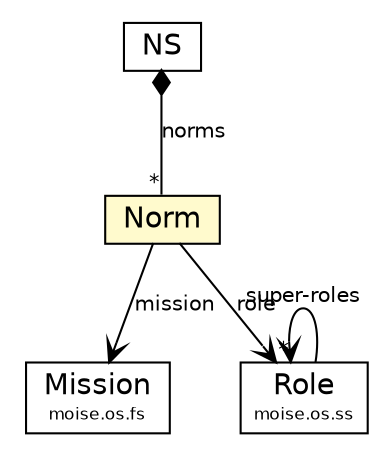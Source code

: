 #!/usr/local/bin/dot
#
# Class diagram 
# Generated by UMLGraph version R5_6_6-1-g9240c4 (http://www.umlgraph.org/)
#

digraph G {
	edge [fontname="Helvetica",fontsize=10,labelfontname="Helvetica",labelfontsize=10];
	node [fontname="Helvetica",fontsize=10,shape=plaintext];
	nodesep=0.25;
	ranksep=0.5;
	// moise.os.fs.Mission
	c7140 [label=<<table title="moise.os.fs.Mission" border="0" cellborder="1" cellspacing="0" cellpadding="2" port="p" href="../fs/Mission.html">
		<tr><td><table border="0" cellspacing="0" cellpadding="1">
<tr><td align="center" balign="center"> Mission </td></tr>
<tr><td align="center" balign="center"><font point-size="8.0"> moise.os.fs </font></td></tr>
		</table></td></tr>
		</table>>, URL="../fs/Mission.html", fontname="Helvetica", fontcolor="black", fontsize=14.0];
	// moise.os.ns.Norm
	c7145 [label=<<table title="moise.os.ns.Norm" border="0" cellborder="1" cellspacing="0" cellpadding="2" port="p" bgcolor="lemonChiffon" href="./Norm.html">
		<tr><td><table border="0" cellspacing="0" cellpadding="1">
<tr><td align="center" balign="center"> Norm </td></tr>
		</table></td></tr>
		</table>>, URL="./Norm.html", fontname="Helvetica", fontcolor="black", fontsize=14.0];
	// moise.os.ns.NS
	c7146 [label=<<table title="moise.os.ns.NS" border="0" cellborder="1" cellspacing="0" cellpadding="2" port="p" href="./NS.html">
		<tr><td><table border="0" cellspacing="0" cellpadding="1">
<tr><td align="center" balign="center"> NS </td></tr>
		</table></td></tr>
		</table>>, URL="./NS.html", fontname="Helvetica", fontcolor="black", fontsize=14.0];
	// moise.os.ss.Role
	c7151 [label=<<table title="moise.os.ss.Role" border="0" cellborder="1" cellspacing="0" cellpadding="2" port="p" href="../ss/Role.html">
		<tr><td><table border="0" cellspacing="0" cellpadding="1">
<tr><td align="center" balign="center"> Role </td></tr>
<tr><td align="center" balign="center"><font point-size="8.0"> moise.os.ss </font></td></tr>
		</table></td></tr>
		</table>>, URL="../ss/Role.html", fontname="Helvetica", fontcolor="black", fontsize=14.0];
	// moise.os.ns.Norm NAVASSOC moise.os.ss.Role
	c7145:p -> c7151:p [taillabel="", label="role", headlabel="", fontname="Helvetica", fontcolor="black", fontsize=10.0, color="black", arrowhead=open];
	// moise.os.ns.Norm NAVASSOC moise.os.fs.Mission
	c7145:p -> c7140:p [taillabel="", label="mission", headlabel="", fontname="Helvetica", fontcolor="black", fontsize=10.0, color="black", arrowhead=open];
	// moise.os.ns.NS COMPOSED moise.os.ns.Norm
	c7146:p -> c7145:p [taillabel="", label="norms", headlabel="*", fontname="Helvetica", fontcolor="black", fontsize=10.0, color="black", arrowhead=none, arrowtail=diamond, dir=both];
	// moise.os.ss.Role NAVASSOC moise.os.ss.Role
	c7151:p -> c7151:p [taillabel="", label="super-roles", headlabel="*", fontname="Helvetica", fontcolor="black", fontsize=10.0, color="black", arrowhead=open];
}

